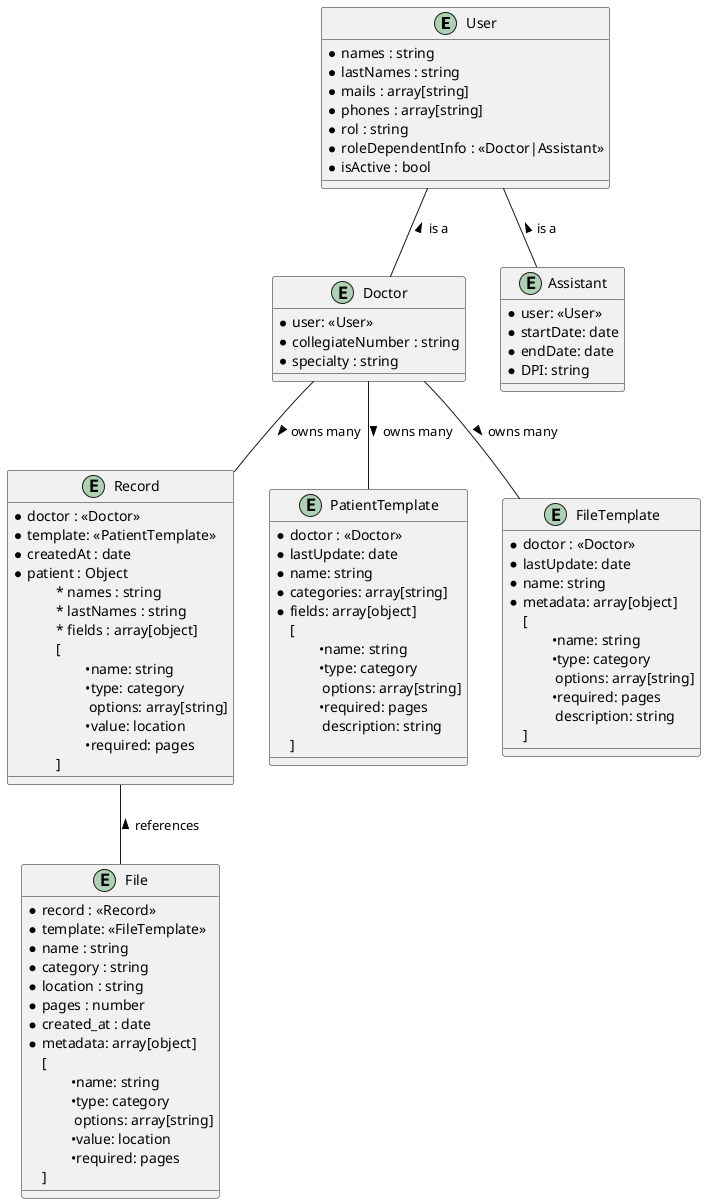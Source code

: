 @startuml entity

entity User {
    * names : string
    * lastNames : string
    * mails : array[string]
    * phones : array[string]
    * rol : string
    * roleDependentInfo : <<Doctor|Assistant>>
    * isActive : bool
}

entity Doctor {
    * user: <<User>>
    * collegiateNumber : string
    * specialty : string
}

entity Assistant {
    * user: <<User>>
    * startDate: date
    * endDate: date
    * DPI: string
}

entity Record {
    * doctor : <<Doctor>>
    * template: <<PatientTemplate>> 
    * createdAt : date
    * patient : Object
    \t* names : string
    \t* lastNames : string
    \t* fields : array[object]
    \t[
        \t\t•name: string
        \t\t•type: category
        \t\t options: array[string]
        \t\t•value: location
        \t\t•required: pages
    \t]
    
}

entity PatientTemplate {
    * doctor : <<Doctor>>
    * lastUpdate: date
    * name: string
    * categories: array[string]
    * fields: array[object]
    [
        \t•name: string
        \t•type: category
        \t options: array[string]
        \t•required: pages
        \t description: string
    ]
}

entity FileTemplate {
    * doctor : <<Doctor>>
    * lastUpdate: date
    * name: string
    * metadata: array[object]
    [
        \t•name: string
        \t•type: category
        \t options: array[string]
        \t•required: pages
        \t description: string
    ]
}

entity File {
    * record : <<Record>>
    * template: <<FileTemplate>> 
    * name : string
    * category : string
    * location : string
    * pages : number
    * created_at : date
    * metadata: array[object]
    [
        \t•name: string
        \t•type: category
        \t options: array[string]
        \t•value: location
        \t•required: pages
    ]
}

User -d- Doctor : < is a
User -d- Assistant : < is a

Record -u- Doctor : < owns many
Record -- File  : < references

Doctor -- FileTemplate : > owns many 
Doctor -- PatientTemplate : > owns many

@enduml